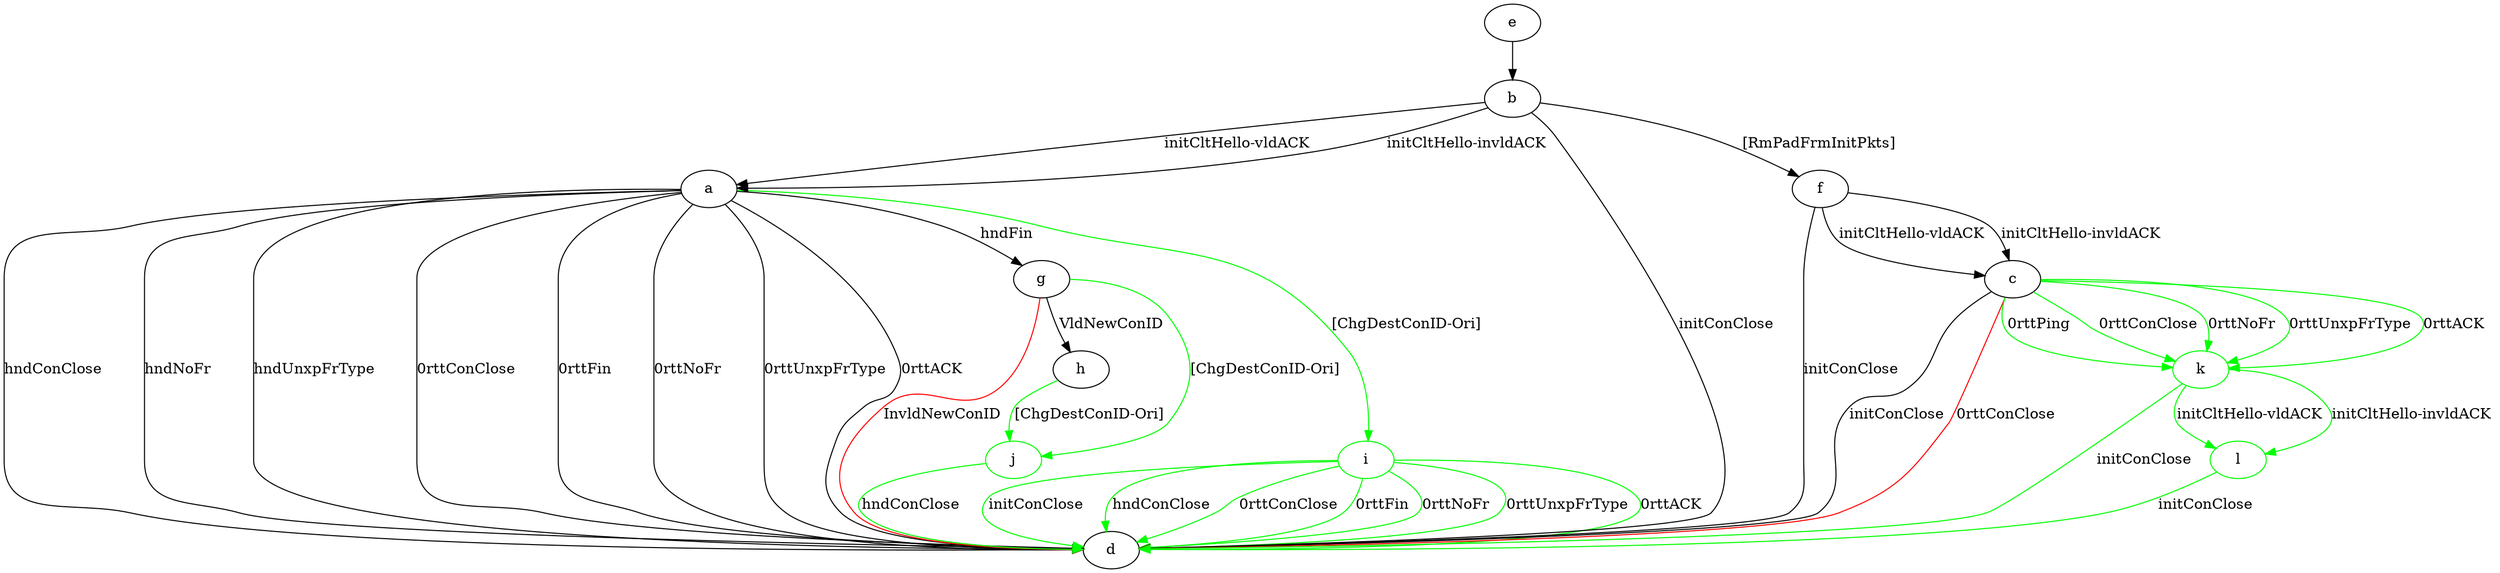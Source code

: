 digraph "" {
	a -> d	[key=0,
		label="hndConClose "];
	a -> d	[key=1,
		label="hndNoFr "];
	a -> d	[key=2,
		label="hndUnxpFrType "];
	a -> d	[key=3,
		label="0rttConClose "];
	a -> d	[key=4,
		label="0rttFin "];
	a -> d	[key=5,
		label="0rttNoFr "];
	a -> d	[key=6,
		label="0rttUnxpFrType "];
	a -> d	[key=7,
		label="0rttACK "];
	a -> g	[key=0,
		label="hndFin "];
	i	[color=green];
	a -> i	[key=0,
		color=green,
		label="[ChgDestConID-Ori] "];
	b -> a	[key=0,
		label="initCltHello-vldACK "];
	b -> a	[key=1,
		label="initCltHello-invldACK "];
	b -> d	[key=0,
		label="initConClose "];
	b -> f	[key=0,
		label="[RmPadFrmInitPkts] "];
	c -> d	[key=0,
		label="initConClose "];
	c -> d	[key=1,
		color=red,
		label="0rttConClose "];
	k	[color=green];
	c -> k	[key=0,
		color=green,
		label="0rttPing "];
	c -> k	[key=1,
		color=green,
		label="0rttConClose "];
	c -> k	[key=2,
		color=green,
		label="0rttNoFr "];
	c -> k	[key=3,
		color=green,
		label="0rttUnxpFrType "];
	c -> k	[key=4,
		color=green,
		label="0rttACK "];
	e -> b	[key=0];
	f -> c	[key=0,
		label="initCltHello-vldACK "];
	f -> c	[key=1,
		label="initCltHello-invldACK "];
	f -> d	[key=0,
		label="initConClose "];
	g -> d	[key=0,
		color=red,
		label="InvldNewConID "];
	g -> h	[key=0,
		label="VldNewConID "];
	j	[color=green];
	g -> j	[key=0,
		color=green,
		label="[ChgDestConID-Ori] "];
	h -> j	[key=0,
		color=green,
		label="[ChgDestConID-Ori] "];
	i -> d	[key=0,
		color=green,
		label="initConClose "];
	i -> d	[key=1,
		color=green,
		label="hndConClose "];
	i -> d	[key=2,
		color=green,
		label="0rttConClose "];
	i -> d	[key=3,
		color=green,
		label="0rttFin "];
	i -> d	[key=4,
		color=green,
		label="0rttNoFr "];
	i -> d	[key=5,
		color=green,
		label="0rttUnxpFrType "];
	i -> d	[key=6,
		color=green,
		label="0rttACK "];
	j -> d	[key=0,
		color=green,
		label="hndConClose "];
	k -> d	[key=0,
		color=green,
		label="initConClose "];
	l	[color=green];
	k -> l	[key=0,
		color=green,
		label="initCltHello-vldACK "];
	k -> l	[key=1,
		color=green,
		label="initCltHello-invldACK "];
	l -> d	[key=0,
		color=green,
		label="initConClose "];
}
